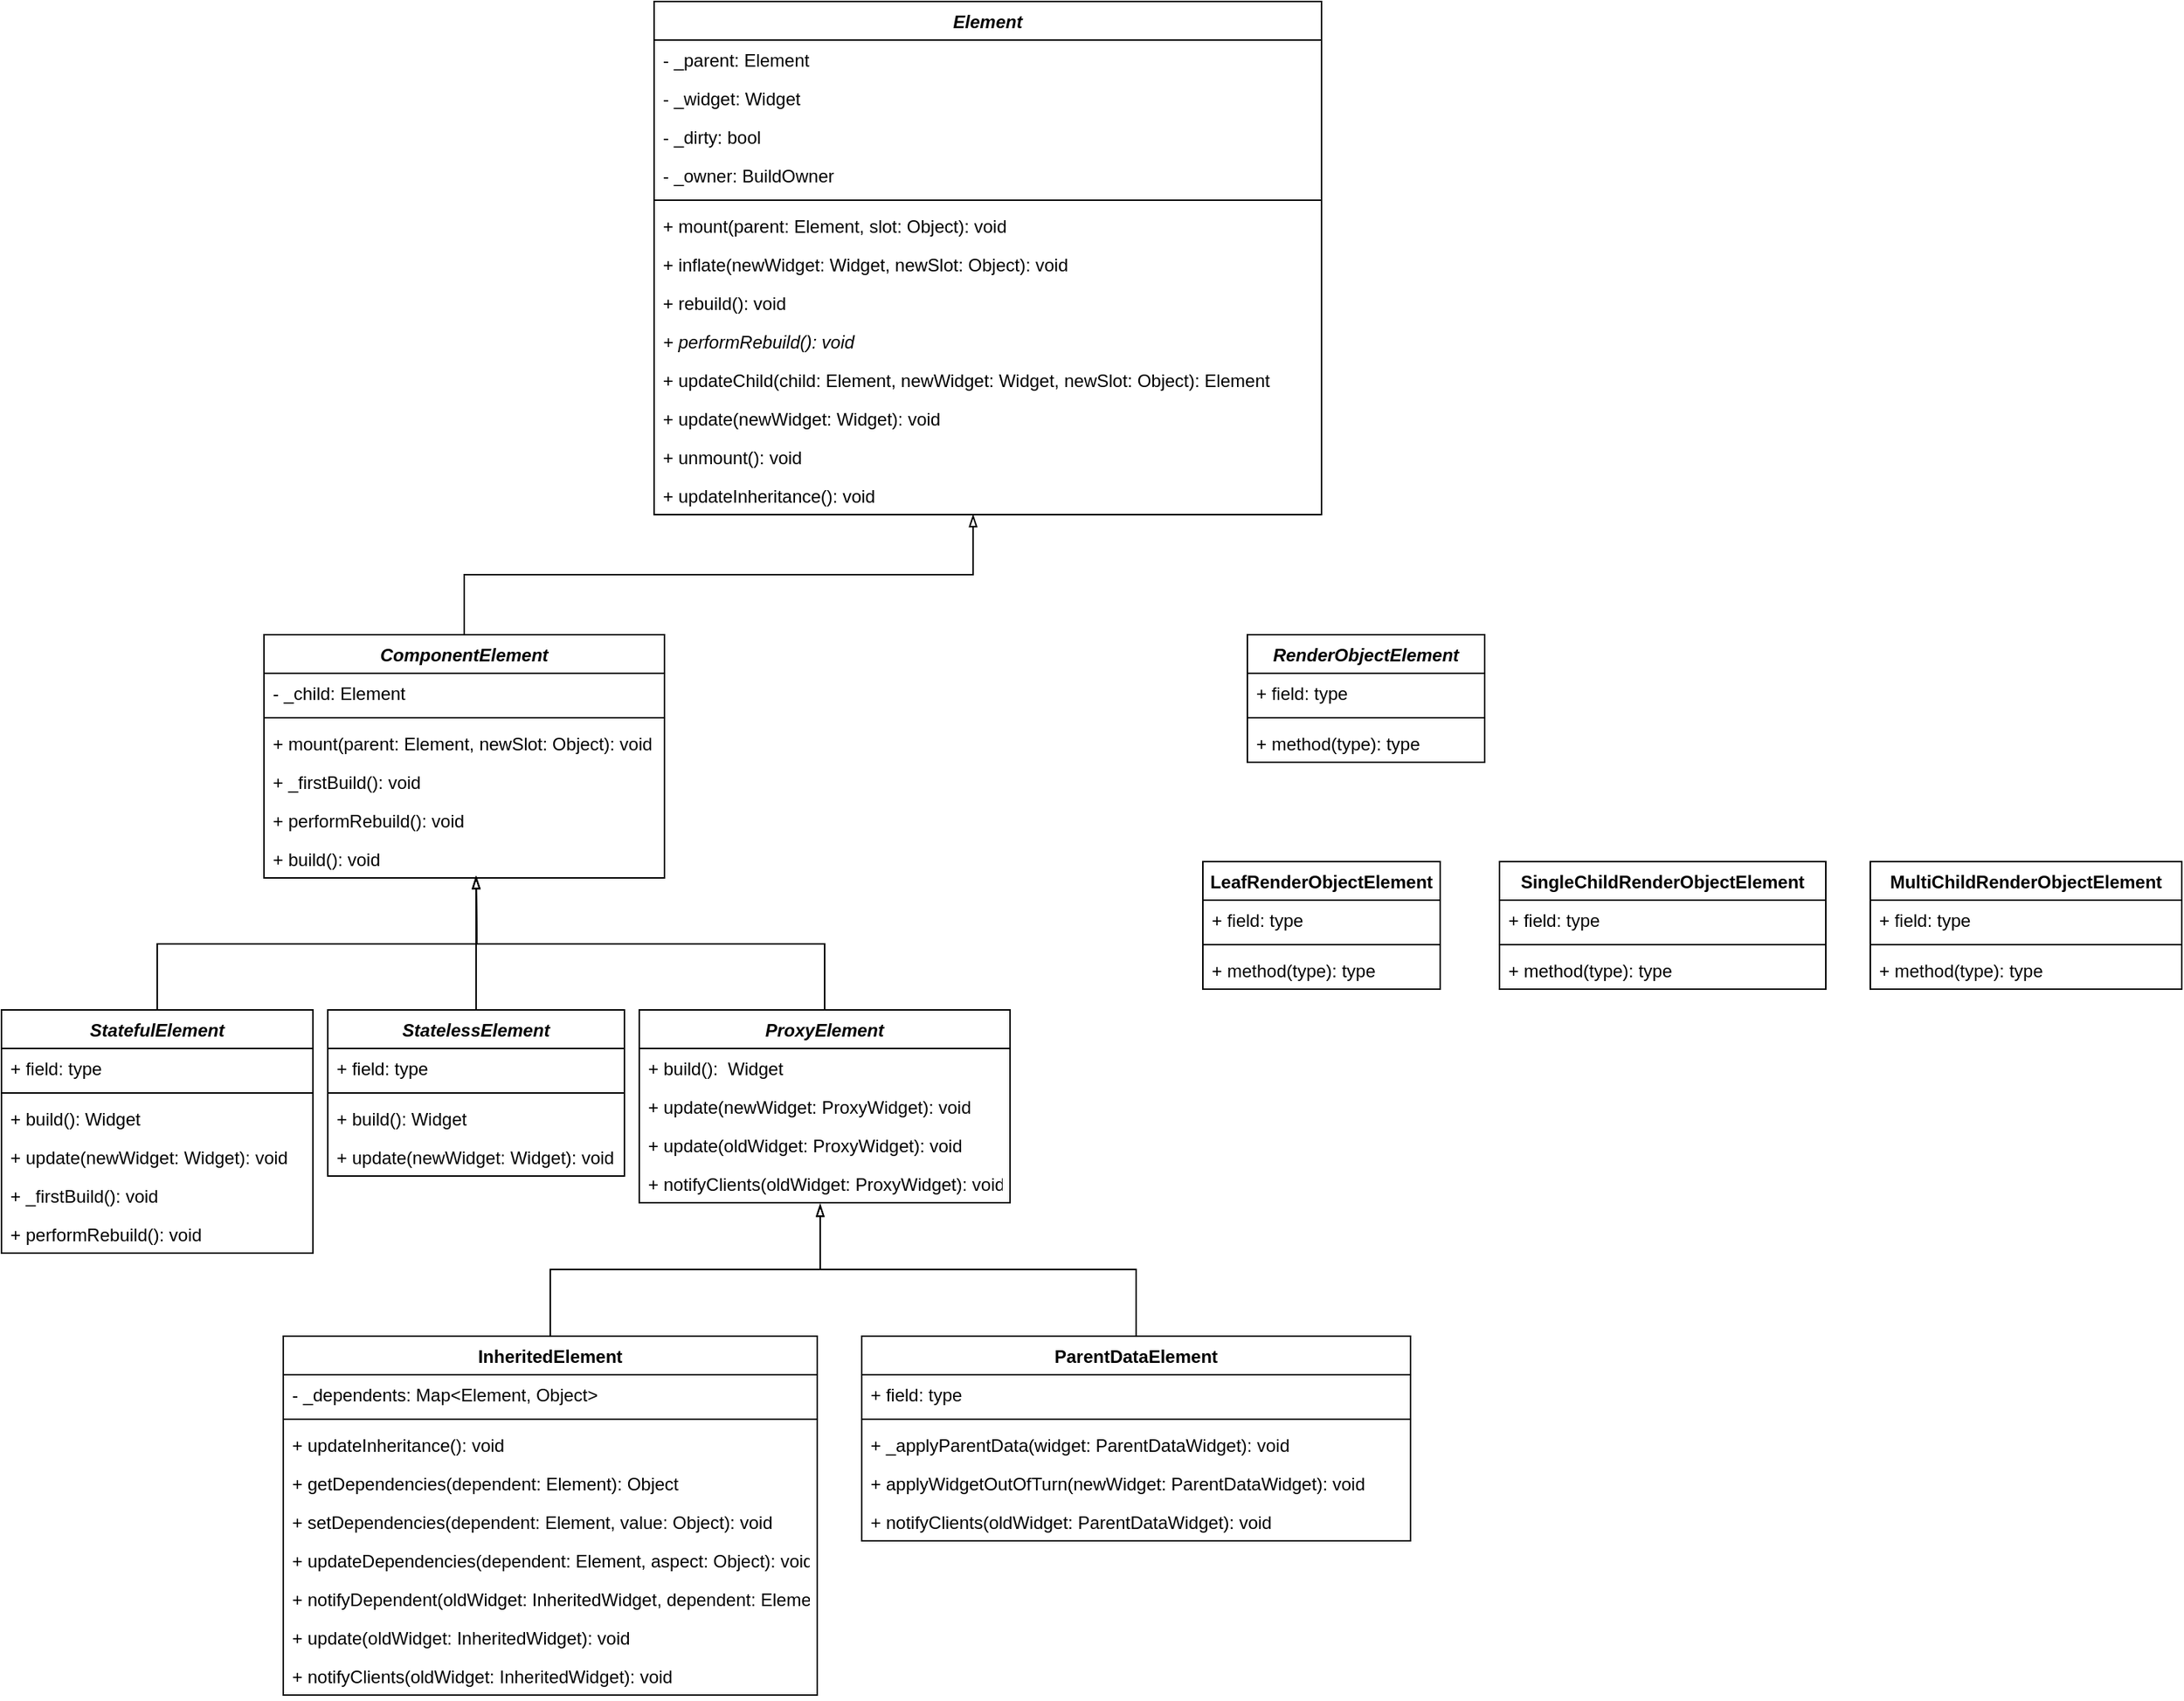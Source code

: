 <mxfile version="15.6.6" type="github">
  <diagram id="C5RBs43oDa-KdzZeNtuy" name="Page-1">
    <mxGraphModel dx="1298" dy="5405" grid="1" gridSize="10" guides="1" tooltips="1" connect="1" arrows="1" fold="1" page="1" pageScale="1" pageWidth="3300" pageHeight="4681" math="0" shadow="0">
      <root>
        <mxCell id="WIyWlLk6GJQsqaUBKTNV-0" />
        <mxCell id="WIyWlLk6GJQsqaUBKTNV-1" parent="WIyWlLk6GJQsqaUBKTNV-0" />
        <mxCell id="1NwB9sdRVlItmiaS9eB8-23" style="edgeStyle=orthogonalEdgeStyle;rounded=0;orthogonalLoop=1;jettySize=auto;html=1;exitX=0.5;exitY=0;exitDx=0;exitDy=0;entryX=0.478;entryY=1;entryDx=0;entryDy=0;entryPerimeter=0;labelBackgroundColor=default;fontColor=default;endArrow=blockThin;endFill=0;strokeColor=default;" edge="1" parent="WIyWlLk6GJQsqaUBKTNV-1" source="WD202V9lpQKG9HwLek08-4" target="LerAUGt3r7U3_QfFU6KK-37">
          <mxGeometry relative="1" as="geometry" />
        </mxCell>
        <mxCell id="WD202V9lpQKG9HwLek08-4" value="ComponentElement" style="swimlane;fontStyle=3;align=center;verticalAlign=top;childLayout=stackLayout;horizontal=1;startSize=26;horizontalStack=0;resizeParent=1;resizeParentMax=0;resizeLast=0;collapsible=1;marginBottom=0;fontColor=default;strokeColor=default;fillColor=default;" parent="WIyWlLk6GJQsqaUBKTNV-1" vertex="1">
          <mxGeometry x="187" y="377" width="270" height="164" as="geometry" />
        </mxCell>
        <mxCell id="WD202V9lpQKG9HwLek08-5" value="- _child: Element" style="text;strokeColor=none;fillColor=none;align=left;verticalAlign=top;spacingLeft=4;spacingRight=4;overflow=hidden;rotatable=0;points=[[0,0.5],[1,0.5]];portConstraint=eastwest;fontColor=default;" parent="WD202V9lpQKG9HwLek08-4" vertex="1">
          <mxGeometry y="26" width="270" height="26" as="geometry" />
        </mxCell>
        <mxCell id="WD202V9lpQKG9HwLek08-6" value="" style="line;strokeWidth=1;fillColor=none;align=left;verticalAlign=middle;spacingTop=-1;spacingLeft=3;spacingRight=3;rotatable=0;labelPosition=right;points=[];portConstraint=eastwest;fontColor=default;" parent="WD202V9lpQKG9HwLek08-4" vertex="1">
          <mxGeometry y="52" width="270" height="8" as="geometry" />
        </mxCell>
        <mxCell id="WD202V9lpQKG9HwLek08-7" value="+ mount(parent: Element, newSlot: Object): void" style="text;strokeColor=none;fillColor=none;align=left;verticalAlign=top;spacingLeft=4;spacingRight=4;overflow=hidden;rotatable=0;points=[[0,0.5],[1,0.5]];portConstraint=eastwest;fontColor=default;" parent="WD202V9lpQKG9HwLek08-4" vertex="1">
          <mxGeometry y="60" width="270" height="26" as="geometry" />
        </mxCell>
        <mxCell id="WD202V9lpQKG9HwLek08-58" value="+ _firstBuild(): void" style="text;strokeColor=none;fillColor=none;align=left;verticalAlign=top;spacingLeft=4;spacingRight=4;overflow=hidden;rotatable=0;points=[[0,0.5],[1,0.5]];portConstraint=eastwest;fontColor=default;" parent="WD202V9lpQKG9HwLek08-4" vertex="1">
          <mxGeometry y="86" width="270" height="26" as="geometry" />
        </mxCell>
        <mxCell id="LerAUGt3r7U3_QfFU6KK-0" value="+ performRebuild(): void" style="text;strokeColor=none;fillColor=none;align=left;verticalAlign=top;spacingLeft=4;spacingRight=4;overflow=hidden;rotatable=0;points=[[0,0.5],[1,0.5]];portConstraint=eastwest;fontColor=default;" parent="WD202V9lpQKG9HwLek08-4" vertex="1">
          <mxGeometry y="112" width="270" height="26" as="geometry" />
        </mxCell>
        <mxCell id="LerAUGt3r7U3_QfFU6KK-1" value="+ build(): void" style="text;strokeColor=none;fillColor=none;align=left;verticalAlign=top;spacingLeft=4;spacingRight=4;overflow=hidden;rotatable=0;points=[[0,0.5],[1,0.5]];portConstraint=eastwest;fontColor=default;" parent="WD202V9lpQKG9HwLek08-4" vertex="1">
          <mxGeometry y="138" width="270" height="26" as="geometry" />
        </mxCell>
        <mxCell id="WD202V9lpQKG9HwLek08-8" value="RenderObjectElement" style="swimlane;fontStyle=3;align=center;verticalAlign=top;childLayout=stackLayout;horizontal=1;startSize=26;horizontalStack=0;resizeParent=1;resizeParentMax=0;resizeLast=0;collapsible=1;marginBottom=0;fontColor=default;strokeColor=default;fillColor=default;" parent="WIyWlLk6GJQsqaUBKTNV-1" vertex="1">
          <mxGeometry x="850" y="377" width="160" height="86" as="geometry" />
        </mxCell>
        <mxCell id="WD202V9lpQKG9HwLek08-9" value="+ field: type" style="text;strokeColor=none;fillColor=none;align=left;verticalAlign=top;spacingLeft=4;spacingRight=4;overflow=hidden;rotatable=0;points=[[0,0.5],[1,0.5]];portConstraint=eastwest;fontColor=default;" parent="WD202V9lpQKG9HwLek08-8" vertex="1">
          <mxGeometry y="26" width="160" height="26" as="geometry" />
        </mxCell>
        <mxCell id="WD202V9lpQKG9HwLek08-10" value="" style="line;strokeWidth=1;fillColor=none;align=left;verticalAlign=middle;spacingTop=-1;spacingLeft=3;spacingRight=3;rotatable=0;labelPosition=right;points=[];portConstraint=eastwest;fontColor=default;" parent="WD202V9lpQKG9HwLek08-8" vertex="1">
          <mxGeometry y="52" width="160" height="8" as="geometry" />
        </mxCell>
        <mxCell id="WD202V9lpQKG9HwLek08-11" value="+ method(type): type" style="text;strokeColor=none;fillColor=none;align=left;verticalAlign=top;spacingLeft=4;spacingRight=4;overflow=hidden;rotatable=0;points=[[0,0.5],[1,0.5]];portConstraint=eastwest;fontColor=default;" parent="WD202V9lpQKG9HwLek08-8" vertex="1">
          <mxGeometry y="60" width="160" height="26" as="geometry" />
        </mxCell>
        <mxCell id="WD202V9lpQKG9HwLek08-45" value="Element" style="swimlane;fontStyle=3;align=center;verticalAlign=top;childLayout=stackLayout;horizontal=1;startSize=26;horizontalStack=0;resizeParent=1;resizeParentMax=0;resizeLast=0;collapsible=1;marginBottom=0;shadow=0;fontColor=default;strokeColor=default;fillColor=default;" parent="WIyWlLk6GJQsqaUBKTNV-1" vertex="1">
          <mxGeometry x="450" y="-50" width="450" height="346" as="geometry" />
        </mxCell>
        <mxCell id="WD202V9lpQKG9HwLek08-49" value="- _parent: Element" style="text;strokeColor=none;fillColor=none;align=left;verticalAlign=top;spacingLeft=4;spacingRight=4;overflow=hidden;rotatable=0;points=[[0,0.5],[1,0.5]];portConstraint=eastwest;shadow=0;fontColor=default;startSize=26;" parent="WD202V9lpQKG9HwLek08-45" vertex="1">
          <mxGeometry y="26" width="450" height="26" as="geometry" />
        </mxCell>
        <mxCell id="WD202V9lpQKG9HwLek08-46" value="- _widget: Widget" style="text;strokeColor=none;fillColor=none;align=left;verticalAlign=top;spacingLeft=4;spacingRight=4;overflow=hidden;rotatable=0;points=[[0,0.5],[1,0.5]];portConstraint=eastwest;shadow=0;fontColor=default;startSize=26;" parent="WD202V9lpQKG9HwLek08-45" vertex="1">
          <mxGeometry y="52" width="450" height="26" as="geometry" />
        </mxCell>
        <mxCell id="WD202V9lpQKG9HwLek08-51" value="- _dirty: bool" style="text;strokeColor=none;fillColor=none;align=left;verticalAlign=top;spacingLeft=4;spacingRight=4;overflow=hidden;rotatable=0;points=[[0,0.5],[1,0.5]];portConstraint=eastwest;shadow=0;fontColor=default;startSize=26;" parent="WD202V9lpQKG9HwLek08-45" vertex="1">
          <mxGeometry y="78" width="450" height="26" as="geometry" />
        </mxCell>
        <mxCell id="WD202V9lpQKG9HwLek08-50" value="- _owner: BuildOwner" style="text;strokeColor=none;fillColor=none;align=left;verticalAlign=top;spacingLeft=4;spacingRight=4;overflow=hidden;rotatable=0;points=[[0,0.5],[1,0.5]];portConstraint=eastwest;shadow=0;fontColor=default;startSize=26;" parent="WD202V9lpQKG9HwLek08-45" vertex="1">
          <mxGeometry y="104" width="450" height="26" as="geometry" />
        </mxCell>
        <mxCell id="WD202V9lpQKG9HwLek08-47" value="" style="line;strokeWidth=1;fillColor=none;align=left;verticalAlign=middle;spacingTop=-1;spacingLeft=3;spacingRight=3;rotatable=0;labelPosition=right;points=[];portConstraint=eastwest;shadow=0;fontColor=default;startSize=26;" parent="WD202V9lpQKG9HwLek08-45" vertex="1">
          <mxGeometry y="130" width="450" height="8" as="geometry" />
        </mxCell>
        <mxCell id="WD202V9lpQKG9HwLek08-48" value="+ mount(parent: Element, slot: Object): void" style="text;strokeColor=none;fillColor=none;align=left;verticalAlign=top;spacingLeft=4;spacingRight=4;overflow=hidden;rotatable=0;points=[[0,0.5],[1,0.5]];portConstraint=eastwest;shadow=0;fontColor=default;startSize=26;" parent="WD202V9lpQKG9HwLek08-45" vertex="1">
          <mxGeometry y="138" width="450" height="26" as="geometry" />
        </mxCell>
        <mxCell id="WD202V9lpQKG9HwLek08-52" value="+ inflate(newWidget: Widget, newSlot: Object): void" style="text;strokeColor=none;fillColor=none;align=left;verticalAlign=top;spacingLeft=4;spacingRight=4;overflow=hidden;rotatable=0;points=[[0,0.5],[1,0.5]];portConstraint=eastwest;shadow=0;fontColor=default;startSize=26;" parent="WD202V9lpQKG9HwLek08-45" vertex="1">
          <mxGeometry y="164" width="450" height="26" as="geometry" />
        </mxCell>
        <mxCell id="WD202V9lpQKG9HwLek08-53" value="+ rebuild(): void" style="text;strokeColor=none;fillColor=none;align=left;verticalAlign=top;spacingLeft=4;spacingRight=4;overflow=hidden;rotatable=0;points=[[0,0.5],[1,0.5]];portConstraint=eastwest;shadow=0;fontColor=default;startSize=26;" parent="WD202V9lpQKG9HwLek08-45" vertex="1">
          <mxGeometry y="190" width="450" height="26" as="geometry" />
        </mxCell>
        <mxCell id="WD202V9lpQKG9HwLek08-54" value="+ performRebuild(): void" style="text;strokeColor=none;fillColor=none;align=left;verticalAlign=top;spacingLeft=4;spacingRight=4;overflow=hidden;rotatable=0;points=[[0,0.5],[1,0.5]];portConstraint=eastwest;shadow=0;fontColor=default;startSize=26;fontStyle=2" parent="WD202V9lpQKG9HwLek08-45" vertex="1">
          <mxGeometry y="216" width="450" height="26" as="geometry" />
        </mxCell>
        <mxCell id="WD202V9lpQKG9HwLek08-55" value="+ updateChild(child: Element, newWidget: Widget, newSlot: Object): Element" style="text;strokeColor=none;fillColor=none;align=left;verticalAlign=top;spacingLeft=4;spacingRight=4;overflow=hidden;rotatable=0;points=[[0,0.5],[1,0.5]];portConstraint=eastwest;shadow=0;fontColor=default;startSize=26;fontStyle=0" parent="WD202V9lpQKG9HwLek08-45" vertex="1">
          <mxGeometry y="242" width="450" height="26" as="geometry" />
        </mxCell>
        <mxCell id="WD202V9lpQKG9HwLek08-56" value="+ update(newWidget: Widget): void" style="text;strokeColor=none;fillColor=none;align=left;verticalAlign=top;spacingLeft=4;spacingRight=4;overflow=hidden;rotatable=0;points=[[0,0.5],[1,0.5]];portConstraint=eastwest;shadow=0;fontColor=default;startSize=26;fontStyle=0" parent="WD202V9lpQKG9HwLek08-45" vertex="1">
          <mxGeometry y="268" width="450" height="26" as="geometry" />
        </mxCell>
        <mxCell id="WD202V9lpQKG9HwLek08-57" value="+ unmount(): void" style="text;strokeColor=none;fillColor=none;align=left;verticalAlign=top;spacingLeft=4;spacingRight=4;overflow=hidden;rotatable=0;points=[[0,0.5],[1,0.5]];portConstraint=eastwest;shadow=0;fontColor=default;startSize=26;" parent="WD202V9lpQKG9HwLek08-45" vertex="1">
          <mxGeometry y="294" width="450" height="26" as="geometry" />
        </mxCell>
        <mxCell id="LerAUGt3r7U3_QfFU6KK-37" value="+ updateInheritance(): void" style="text;strokeColor=none;fillColor=none;align=left;verticalAlign=top;spacingLeft=4;spacingRight=4;overflow=hidden;rotatable=0;points=[[0,0.5],[1,0.5]];portConstraint=eastwest;shadow=0;fontColor=default;startSize=26;" parent="WD202V9lpQKG9HwLek08-45" vertex="1">
          <mxGeometry y="320" width="450" height="26" as="geometry" />
        </mxCell>
        <mxCell id="1NwB9sdRVlItmiaS9eB8-13" style="edgeStyle=orthogonalEdgeStyle;rounded=0;orthogonalLoop=1;jettySize=auto;html=1;exitX=0.5;exitY=0;exitDx=0;exitDy=0;entryX=0.488;entryY=1.038;entryDx=0;entryDy=0;entryPerimeter=0;labelBackgroundColor=default;fontColor=default;endArrow=blockThin;endFill=0;strokeColor=default;" edge="1" parent="WIyWlLk6GJQsqaUBKTNV-1" source="WD202V9lpQKG9HwLek08-63" target="LerAUGt3r7U3_QfFU6KK-36">
          <mxGeometry relative="1" as="geometry" />
        </mxCell>
        <mxCell id="WD202V9lpQKG9HwLek08-63" value="InheritedElement" style="swimlane;fontStyle=1;align=center;verticalAlign=top;childLayout=stackLayout;horizontal=1;startSize=26;horizontalStack=0;resizeParent=1;resizeParentMax=0;resizeLast=0;collapsible=1;marginBottom=0;shadow=0;fontColor=default;strokeColor=default;fillColor=default;" parent="WIyWlLk6GJQsqaUBKTNV-1" vertex="1">
          <mxGeometry x="200" y="850" width="360" height="242" as="geometry" />
        </mxCell>
        <mxCell id="WD202V9lpQKG9HwLek08-64" value="- _dependents: Map&lt;Element, Object&gt;" style="text;strokeColor=none;fillColor=none;align=left;verticalAlign=top;spacingLeft=4;spacingRight=4;overflow=hidden;rotatable=0;points=[[0,0.5],[1,0.5]];portConstraint=eastwest;shadow=0;fontColor=default;startSize=26;" parent="WD202V9lpQKG9HwLek08-63" vertex="1">
          <mxGeometry y="26" width="360" height="26" as="geometry" />
        </mxCell>
        <mxCell id="WD202V9lpQKG9HwLek08-65" value="" style="line;strokeWidth=1;fillColor=none;align=left;verticalAlign=middle;spacingTop=-1;spacingLeft=3;spacingRight=3;rotatable=0;labelPosition=right;points=[];portConstraint=eastwest;shadow=0;fontColor=default;startSize=26;" parent="WD202V9lpQKG9HwLek08-63" vertex="1">
          <mxGeometry y="52" width="360" height="8" as="geometry" />
        </mxCell>
        <mxCell id="WD202V9lpQKG9HwLek08-66" value="+ updateInheritance(): void" style="text;strokeColor=none;fillColor=none;align=left;verticalAlign=top;spacingLeft=4;spacingRight=4;overflow=hidden;rotatable=0;points=[[0,0.5],[1,0.5]];portConstraint=eastwest;shadow=0;fontColor=default;startSize=26;" parent="WD202V9lpQKG9HwLek08-63" vertex="1">
          <mxGeometry y="60" width="360" height="26" as="geometry" />
        </mxCell>
        <mxCell id="1NwB9sdRVlItmiaS9eB8-0" value="+ getDependencies(dependent: Element): Object" style="text;strokeColor=none;fillColor=none;align=left;verticalAlign=top;spacingLeft=4;spacingRight=4;overflow=hidden;rotatable=0;points=[[0,0.5],[1,0.5]];portConstraint=eastwest;shadow=0;fontColor=default;startSize=26;" vertex="1" parent="WD202V9lpQKG9HwLek08-63">
          <mxGeometry y="86" width="360" height="26" as="geometry" />
        </mxCell>
        <mxCell id="1NwB9sdRVlItmiaS9eB8-1" value="+ setDependencies(dependent: Element, value: Object): void" style="text;strokeColor=none;fillColor=none;align=left;verticalAlign=top;spacingLeft=4;spacingRight=4;overflow=hidden;rotatable=0;points=[[0,0.5],[1,0.5]];portConstraint=eastwest;shadow=0;fontColor=default;startSize=26;" vertex="1" parent="WD202V9lpQKG9HwLek08-63">
          <mxGeometry y="112" width="360" height="26" as="geometry" />
        </mxCell>
        <mxCell id="1NwB9sdRVlItmiaS9eB8-2" value="+ updateDependencies(dependent: Element, aspect: Object): void" style="text;strokeColor=none;fillColor=none;align=left;verticalAlign=top;spacingLeft=4;spacingRight=4;overflow=hidden;rotatable=0;points=[[0,0.5],[1,0.5]];portConstraint=eastwest;shadow=0;fontColor=default;startSize=26;" vertex="1" parent="WD202V9lpQKG9HwLek08-63">
          <mxGeometry y="138" width="360" height="26" as="geometry" />
        </mxCell>
        <mxCell id="1NwB9sdRVlItmiaS9eB8-3" value="+ notifyDependent(oldWidget: InheritedWidget, dependent: Element): void" style="text;strokeColor=none;fillColor=none;align=left;verticalAlign=top;spacingLeft=4;spacingRight=4;overflow=hidden;rotatable=0;points=[[0,0.5],[1,0.5]];portConstraint=eastwest;shadow=0;fontColor=default;startSize=26;" vertex="1" parent="WD202V9lpQKG9HwLek08-63">
          <mxGeometry y="164" width="360" height="26" as="geometry" />
        </mxCell>
        <mxCell id="1NwB9sdRVlItmiaS9eB8-4" value="+ update(oldWidget: InheritedWidget): void" style="text;strokeColor=none;fillColor=none;align=left;verticalAlign=top;spacingLeft=4;spacingRight=4;overflow=hidden;rotatable=0;points=[[0,0.5],[1,0.5]];portConstraint=eastwest;shadow=0;fontColor=default;startSize=26;" vertex="1" parent="WD202V9lpQKG9HwLek08-63">
          <mxGeometry y="190" width="360" height="26" as="geometry" />
        </mxCell>
        <mxCell id="1NwB9sdRVlItmiaS9eB8-5" value="+ notifyClients(oldWidget: InheritedWidget): void" style="text;strokeColor=none;fillColor=none;align=left;verticalAlign=top;spacingLeft=4;spacingRight=4;overflow=hidden;rotatable=0;points=[[0,0.5],[1,0.5]];portConstraint=eastwest;shadow=0;fontColor=default;startSize=26;" vertex="1" parent="WD202V9lpQKG9HwLek08-63">
          <mxGeometry y="216" width="360" height="26" as="geometry" />
        </mxCell>
        <mxCell id="1NwB9sdRVlItmiaS9eB8-12" style="edgeStyle=orthogonalEdgeStyle;rounded=0;orthogonalLoop=1;jettySize=auto;html=1;exitX=0.5;exitY=0;exitDx=0;exitDy=0;entryX=0.488;entryY=1.038;entryDx=0;entryDy=0;entryPerimeter=0;labelBackgroundColor=default;fontColor=default;endArrow=blockThin;endFill=0;strokeColor=default;" edge="1" parent="WIyWlLk6GJQsqaUBKTNV-1" source="WD202V9lpQKG9HwLek08-67" target="LerAUGt3r7U3_QfFU6KK-36">
          <mxGeometry relative="1" as="geometry" />
        </mxCell>
        <mxCell id="WD202V9lpQKG9HwLek08-67" value="ParentDataElement" style="swimlane;fontStyle=1;align=center;verticalAlign=top;childLayout=stackLayout;horizontal=1;startSize=26;horizontalStack=0;resizeParent=1;resizeParentMax=0;resizeLast=0;collapsible=1;marginBottom=0;shadow=0;fontColor=default;strokeColor=default;fillColor=default;" parent="WIyWlLk6GJQsqaUBKTNV-1" vertex="1">
          <mxGeometry x="590" y="850" width="370" height="138" as="geometry" />
        </mxCell>
        <mxCell id="WD202V9lpQKG9HwLek08-68" value="+ field: type" style="text;strokeColor=none;fillColor=none;align=left;verticalAlign=top;spacingLeft=4;spacingRight=4;overflow=hidden;rotatable=0;points=[[0,0.5],[1,0.5]];portConstraint=eastwest;shadow=0;fontColor=default;startSize=26;" parent="WD202V9lpQKG9HwLek08-67" vertex="1">
          <mxGeometry y="26" width="370" height="26" as="geometry" />
        </mxCell>
        <mxCell id="WD202V9lpQKG9HwLek08-69" value="" style="line;strokeWidth=1;fillColor=none;align=left;verticalAlign=middle;spacingTop=-1;spacingLeft=3;spacingRight=3;rotatable=0;labelPosition=right;points=[];portConstraint=eastwest;shadow=0;fontColor=default;startSize=26;" parent="WD202V9lpQKG9HwLek08-67" vertex="1">
          <mxGeometry y="52" width="370" height="8" as="geometry" />
        </mxCell>
        <mxCell id="WD202V9lpQKG9HwLek08-70" value="+ _applyParentData(widget: ParentDataWidget): void" style="text;strokeColor=none;fillColor=none;align=left;verticalAlign=top;spacingLeft=4;spacingRight=4;overflow=hidden;rotatable=0;points=[[0,0.5],[1,0.5]];portConstraint=eastwest;shadow=0;fontColor=default;startSize=26;" parent="WD202V9lpQKG9HwLek08-67" vertex="1">
          <mxGeometry y="60" width="370" height="26" as="geometry" />
        </mxCell>
        <mxCell id="1NwB9sdRVlItmiaS9eB8-6" value="+ applyWidgetOutOfTurn(newWidget: ParentDataWidget): void" style="text;strokeColor=none;fillColor=none;align=left;verticalAlign=top;spacingLeft=4;spacingRight=4;overflow=hidden;rotatable=0;points=[[0,0.5],[1,0.5]];portConstraint=eastwest;shadow=0;fontColor=default;startSize=26;" vertex="1" parent="WD202V9lpQKG9HwLek08-67">
          <mxGeometry y="86" width="370" height="26" as="geometry" />
        </mxCell>
        <mxCell id="1NwB9sdRVlItmiaS9eB8-7" value="+ notifyClients(oldWidget: ParentDataWidget): void" style="text;strokeColor=none;fillColor=none;align=left;verticalAlign=top;spacingLeft=4;spacingRight=4;overflow=hidden;rotatable=0;points=[[0,0.5],[1,0.5]];portConstraint=eastwest;shadow=0;fontColor=default;startSize=26;" vertex="1" parent="WD202V9lpQKG9HwLek08-67">
          <mxGeometry y="112" width="370" height="26" as="geometry" />
        </mxCell>
        <mxCell id="WD202V9lpQKG9HwLek08-71" value="LeafRenderObjectElement" style="swimlane;fontStyle=1;align=center;verticalAlign=top;childLayout=stackLayout;horizontal=1;startSize=26;horizontalStack=0;resizeParent=1;resizeParentMax=0;resizeLast=0;collapsible=1;marginBottom=0;fontColor=default;strokeColor=default;fillColor=default;" parent="WIyWlLk6GJQsqaUBKTNV-1" vertex="1">
          <mxGeometry x="820" y="530" width="160" height="86" as="geometry" />
        </mxCell>
        <mxCell id="WD202V9lpQKG9HwLek08-72" value="+ field: type" style="text;strokeColor=none;fillColor=none;align=left;verticalAlign=top;spacingLeft=4;spacingRight=4;overflow=hidden;rotatable=0;points=[[0,0.5],[1,0.5]];portConstraint=eastwest;fontColor=default;" parent="WD202V9lpQKG9HwLek08-71" vertex="1">
          <mxGeometry y="26" width="160" height="26" as="geometry" />
        </mxCell>
        <mxCell id="WD202V9lpQKG9HwLek08-73" value="" style="line;strokeWidth=1;fillColor=none;align=left;verticalAlign=middle;spacingTop=-1;spacingLeft=3;spacingRight=3;rotatable=0;labelPosition=right;points=[];portConstraint=eastwest;fontColor=default;" parent="WD202V9lpQKG9HwLek08-71" vertex="1">
          <mxGeometry y="52" width="160" height="8" as="geometry" />
        </mxCell>
        <mxCell id="WD202V9lpQKG9HwLek08-74" value="+ method(type): type" style="text;strokeColor=none;fillColor=none;align=left;verticalAlign=top;spacingLeft=4;spacingRight=4;overflow=hidden;rotatable=0;points=[[0,0.5],[1,0.5]];portConstraint=eastwest;fontColor=default;" parent="WD202V9lpQKG9HwLek08-71" vertex="1">
          <mxGeometry y="60" width="160" height="26" as="geometry" />
        </mxCell>
        <mxCell id="WD202V9lpQKG9HwLek08-75" value="MultiChildRenderObjectElement" style="swimlane;fontStyle=1;align=center;verticalAlign=top;childLayout=stackLayout;horizontal=1;startSize=26;horizontalStack=0;resizeParent=1;resizeParentMax=0;resizeLast=0;collapsible=1;marginBottom=0;fontColor=default;strokeColor=default;fillColor=default;" parent="WIyWlLk6GJQsqaUBKTNV-1" vertex="1">
          <mxGeometry x="1270" y="530" width="210" height="86" as="geometry" />
        </mxCell>
        <mxCell id="WD202V9lpQKG9HwLek08-76" value="+ field: type" style="text;strokeColor=none;fillColor=none;align=left;verticalAlign=top;spacingLeft=4;spacingRight=4;overflow=hidden;rotatable=0;points=[[0,0.5],[1,0.5]];portConstraint=eastwest;fontColor=default;" parent="WD202V9lpQKG9HwLek08-75" vertex="1">
          <mxGeometry y="26" width="210" height="26" as="geometry" />
        </mxCell>
        <mxCell id="WD202V9lpQKG9HwLek08-77" value="" style="line;strokeWidth=1;fillColor=none;align=left;verticalAlign=middle;spacingTop=-1;spacingLeft=3;spacingRight=3;rotatable=0;labelPosition=right;points=[];portConstraint=eastwest;fontColor=default;" parent="WD202V9lpQKG9HwLek08-75" vertex="1">
          <mxGeometry y="52" width="210" height="8" as="geometry" />
        </mxCell>
        <mxCell id="WD202V9lpQKG9HwLek08-78" value="+ method(type): type" style="text;strokeColor=none;fillColor=none;align=left;verticalAlign=top;spacingLeft=4;spacingRight=4;overflow=hidden;rotatable=0;points=[[0,0.5],[1,0.5]];portConstraint=eastwest;fontColor=default;" parent="WD202V9lpQKG9HwLek08-75" vertex="1">
          <mxGeometry y="60" width="210" height="26" as="geometry" />
        </mxCell>
        <mxCell id="WD202V9lpQKG9HwLek08-79" value="SingleChildRenderObjectElement" style="swimlane;fontStyle=1;align=center;verticalAlign=top;childLayout=stackLayout;horizontal=1;startSize=26;horizontalStack=0;resizeParent=1;resizeParentMax=0;resizeLast=0;collapsible=1;marginBottom=0;fontColor=default;strokeColor=default;fillColor=default;" parent="WIyWlLk6GJQsqaUBKTNV-1" vertex="1">
          <mxGeometry x="1020" y="530" width="220" height="86" as="geometry" />
        </mxCell>
        <mxCell id="WD202V9lpQKG9HwLek08-80" value="+ field: type" style="text;strokeColor=none;fillColor=none;align=left;verticalAlign=top;spacingLeft=4;spacingRight=4;overflow=hidden;rotatable=0;points=[[0,0.5],[1,0.5]];portConstraint=eastwest;fontColor=default;" parent="WD202V9lpQKG9HwLek08-79" vertex="1">
          <mxGeometry y="26" width="220" height="26" as="geometry" />
        </mxCell>
        <mxCell id="WD202V9lpQKG9HwLek08-81" value="" style="line;strokeWidth=1;fillColor=none;align=left;verticalAlign=middle;spacingTop=-1;spacingLeft=3;spacingRight=3;rotatable=0;labelPosition=right;points=[];portConstraint=eastwest;fontColor=default;" parent="WD202V9lpQKG9HwLek08-79" vertex="1">
          <mxGeometry y="52" width="220" height="8" as="geometry" />
        </mxCell>
        <mxCell id="WD202V9lpQKG9HwLek08-82" value="+ method(type): type" style="text;strokeColor=none;fillColor=none;align=left;verticalAlign=top;spacingLeft=4;spacingRight=4;overflow=hidden;rotatable=0;points=[[0,0.5],[1,0.5]];portConstraint=eastwest;fontColor=default;" parent="WD202V9lpQKG9HwLek08-79" vertex="1">
          <mxGeometry y="60" width="220" height="26" as="geometry" />
        </mxCell>
        <mxCell id="1NwB9sdRVlItmiaS9eB8-19" style="edgeStyle=orthogonalEdgeStyle;rounded=0;orthogonalLoop=1;jettySize=auto;html=1;exitX=0.5;exitY=0;exitDx=0;exitDy=0;labelBackgroundColor=default;fontColor=default;endArrow=blockThin;endFill=0;strokeColor=default;" edge="1" parent="WIyWlLk6GJQsqaUBKTNV-1" source="LerAUGt3r7U3_QfFU6KK-9">
          <mxGeometry relative="1" as="geometry">
            <mxPoint x="330" y="540" as="targetPoint" />
          </mxGeometry>
        </mxCell>
        <mxCell id="LerAUGt3r7U3_QfFU6KK-9" value="StatefulElement" style="swimlane;fontStyle=3;align=center;verticalAlign=top;childLayout=stackLayout;horizontal=1;startSize=26;horizontalStack=0;resizeParent=1;resizeParentMax=0;resizeLast=0;collapsible=1;marginBottom=0;fontColor=default;strokeColor=default;fillColor=default;" parent="WIyWlLk6GJQsqaUBKTNV-1" vertex="1">
          <mxGeometry x="10" y="630" width="210" height="164" as="geometry" />
        </mxCell>
        <mxCell id="LerAUGt3r7U3_QfFU6KK-10" value="+ field: type" style="text;strokeColor=none;fillColor=none;align=left;verticalAlign=top;spacingLeft=4;spacingRight=4;overflow=hidden;rotatable=0;points=[[0,0.5],[1,0.5]];portConstraint=eastwest;fontColor=default;" parent="LerAUGt3r7U3_QfFU6KK-9" vertex="1">
          <mxGeometry y="26" width="210" height="26" as="geometry" />
        </mxCell>
        <mxCell id="LerAUGt3r7U3_QfFU6KK-11" value="" style="line;strokeWidth=1;fillColor=none;align=left;verticalAlign=middle;spacingTop=-1;spacingLeft=3;spacingRight=3;rotatable=0;labelPosition=right;points=[];portConstraint=eastwest;fontColor=default;" parent="LerAUGt3r7U3_QfFU6KK-9" vertex="1">
          <mxGeometry y="52" width="210" height="8" as="geometry" />
        </mxCell>
        <mxCell id="LerAUGt3r7U3_QfFU6KK-12" value="+ build(): Widget" style="text;strokeColor=none;fillColor=none;align=left;verticalAlign=top;spacingLeft=4;spacingRight=4;overflow=hidden;rotatable=0;points=[[0,0.5],[1,0.5]];portConstraint=eastwest;fontColor=default;" parent="LerAUGt3r7U3_QfFU6KK-9" vertex="1">
          <mxGeometry y="60" width="210" height="26" as="geometry" />
        </mxCell>
        <mxCell id="LerAUGt3r7U3_QfFU6KK-13" value="+ update(newWidget: Widget): void" style="text;strokeColor=none;fillColor=none;align=left;verticalAlign=top;spacingLeft=4;spacingRight=4;overflow=hidden;rotatable=0;points=[[0,0.5],[1,0.5]];portConstraint=eastwest;fontColor=default;" parent="LerAUGt3r7U3_QfFU6KK-9" vertex="1">
          <mxGeometry y="86" width="210" height="26" as="geometry" />
        </mxCell>
        <mxCell id="LerAUGt3r7U3_QfFU6KK-14" value="+ _firstBuild(): void" style="text;strokeColor=none;fillColor=none;align=left;verticalAlign=top;spacingLeft=4;spacingRight=4;overflow=hidden;rotatable=0;points=[[0,0.5],[1,0.5]];portConstraint=eastwest;fontColor=default;" parent="LerAUGt3r7U3_QfFU6KK-9" vertex="1">
          <mxGeometry y="112" width="210" height="26" as="geometry" />
        </mxCell>
        <mxCell id="LerAUGt3r7U3_QfFU6KK-21" value="+ performRebuild(): void" style="text;strokeColor=none;fillColor=none;align=left;verticalAlign=top;spacingLeft=4;spacingRight=4;overflow=hidden;rotatable=0;points=[[0,0.5],[1,0.5]];portConstraint=eastwest;fontColor=default;" parent="LerAUGt3r7U3_QfFU6KK-9" vertex="1">
          <mxGeometry y="138" width="210" height="26" as="geometry" />
        </mxCell>
        <mxCell id="1NwB9sdRVlItmiaS9eB8-20" style="edgeStyle=orthogonalEdgeStyle;rounded=0;orthogonalLoop=1;jettySize=auto;html=1;exitX=0.5;exitY=0;exitDx=0;exitDy=0;labelBackgroundColor=default;fontColor=default;endArrow=blockThin;endFill=0;strokeColor=default;" edge="1" parent="WIyWlLk6GJQsqaUBKTNV-1" source="LerAUGt3r7U3_QfFU6KK-22">
          <mxGeometry relative="1" as="geometry">
            <mxPoint x="330" y="540" as="targetPoint" />
          </mxGeometry>
        </mxCell>
        <mxCell id="LerAUGt3r7U3_QfFU6KK-22" value="StatelessElement" style="swimlane;fontStyle=3;align=center;verticalAlign=top;childLayout=stackLayout;horizontal=1;startSize=26;horizontalStack=0;resizeParent=1;resizeParentMax=0;resizeLast=0;collapsible=1;marginBottom=0;fontColor=default;strokeColor=default;fillColor=default;" parent="WIyWlLk6GJQsqaUBKTNV-1" vertex="1">
          <mxGeometry x="230" y="630" width="200" height="112" as="geometry" />
        </mxCell>
        <mxCell id="LerAUGt3r7U3_QfFU6KK-23" value="+ field: type" style="text;strokeColor=none;fillColor=none;align=left;verticalAlign=top;spacingLeft=4;spacingRight=4;overflow=hidden;rotatable=0;points=[[0,0.5],[1,0.5]];portConstraint=eastwest;fontColor=default;" parent="LerAUGt3r7U3_QfFU6KK-22" vertex="1">
          <mxGeometry y="26" width="200" height="26" as="geometry" />
        </mxCell>
        <mxCell id="LerAUGt3r7U3_QfFU6KK-24" value="" style="line;strokeWidth=1;fillColor=none;align=left;verticalAlign=middle;spacingTop=-1;spacingLeft=3;spacingRight=3;rotatable=0;labelPosition=right;points=[];portConstraint=eastwest;fontColor=default;" parent="LerAUGt3r7U3_QfFU6KK-22" vertex="1">
          <mxGeometry y="52" width="200" height="8" as="geometry" />
        </mxCell>
        <mxCell id="LerAUGt3r7U3_QfFU6KK-25" value="+ build(): Widget" style="text;strokeColor=none;fillColor=none;align=left;verticalAlign=top;spacingLeft=4;spacingRight=4;overflow=hidden;rotatable=0;points=[[0,0.5],[1,0.5]];portConstraint=eastwest;fontColor=default;" parent="LerAUGt3r7U3_QfFU6KK-22" vertex="1">
          <mxGeometry y="60" width="200" height="26" as="geometry" />
        </mxCell>
        <mxCell id="LerAUGt3r7U3_QfFU6KK-26" value="+ update(newWidget: Widget): void" style="text;strokeColor=none;fillColor=none;align=left;verticalAlign=top;spacingLeft=4;spacingRight=4;overflow=hidden;rotatable=0;points=[[0,0.5],[1,0.5]];portConstraint=eastwest;fontColor=default;" parent="LerAUGt3r7U3_QfFU6KK-22" vertex="1">
          <mxGeometry y="86" width="200" height="26" as="geometry" />
        </mxCell>
        <mxCell id="1NwB9sdRVlItmiaS9eB8-22" style="edgeStyle=orthogonalEdgeStyle;rounded=0;orthogonalLoop=1;jettySize=auto;html=1;exitX=0.5;exitY=0;exitDx=0;exitDy=0;labelBackgroundColor=default;fontColor=default;endArrow=blockThin;endFill=0;strokeColor=default;" edge="1" parent="WIyWlLk6GJQsqaUBKTNV-1" source="LerAUGt3r7U3_QfFU6KK-30">
          <mxGeometry relative="1" as="geometry">
            <mxPoint x="330" y="540" as="targetPoint" />
          </mxGeometry>
        </mxCell>
        <mxCell id="LerAUGt3r7U3_QfFU6KK-30" value="ProxyElement" style="swimlane;fontStyle=3;align=center;verticalAlign=top;childLayout=stackLayout;horizontal=1;startSize=26;horizontalStack=0;resizeParent=1;resizeParentMax=0;resizeLast=0;collapsible=1;marginBottom=0;labelBackgroundColor=default;fontColor=default;strokeColor=default;fillColor=default;" parent="WIyWlLk6GJQsqaUBKTNV-1" vertex="1">
          <mxGeometry x="440" y="630" width="250" height="130" as="geometry" />
        </mxCell>
        <mxCell id="LerAUGt3r7U3_QfFU6KK-33" value="+ build():  Widget" style="text;strokeColor=none;fillColor=none;align=left;verticalAlign=top;spacingLeft=4;spacingRight=4;overflow=hidden;rotatable=0;points=[[0,0.5],[1,0.5]];portConstraint=eastwest;labelBackgroundColor=default;fontColor=default;" parent="LerAUGt3r7U3_QfFU6KK-30" vertex="1">
          <mxGeometry y="26" width="250" height="26" as="geometry" />
        </mxCell>
        <mxCell id="LerAUGt3r7U3_QfFU6KK-34" value="+ update(newWidget: ProxyWidget): void" style="text;strokeColor=none;fillColor=none;align=left;verticalAlign=top;spacingLeft=4;spacingRight=4;overflow=hidden;rotatable=0;points=[[0,0.5],[1,0.5]];portConstraint=eastwest;labelBackgroundColor=default;fontColor=default;" parent="LerAUGt3r7U3_QfFU6KK-30" vertex="1">
          <mxGeometry y="52" width="250" height="26" as="geometry" />
        </mxCell>
        <mxCell id="LerAUGt3r7U3_QfFU6KK-35" value="+ update(oldWidget: ProxyWidget): void" style="text;strokeColor=none;fillColor=none;align=left;verticalAlign=top;spacingLeft=4;spacingRight=4;overflow=hidden;rotatable=0;points=[[0,0.5],[1,0.5]];portConstraint=eastwest;labelBackgroundColor=default;fontColor=default;" parent="LerAUGt3r7U3_QfFU6KK-30" vertex="1">
          <mxGeometry y="78" width="250" height="26" as="geometry" />
        </mxCell>
        <mxCell id="LerAUGt3r7U3_QfFU6KK-36" value="+ notifyClients(oldWidget: ProxyWidget): void" style="text;strokeColor=none;fillColor=none;align=left;verticalAlign=top;spacingLeft=4;spacingRight=4;overflow=hidden;rotatable=0;points=[[0,0.5],[1,0.5]];portConstraint=eastwest;labelBackgroundColor=default;fontColor=default;" parent="LerAUGt3r7U3_QfFU6KK-30" vertex="1">
          <mxGeometry y="104" width="250" height="26" as="geometry" />
        </mxCell>
      </root>
    </mxGraphModel>
  </diagram>
</mxfile>
